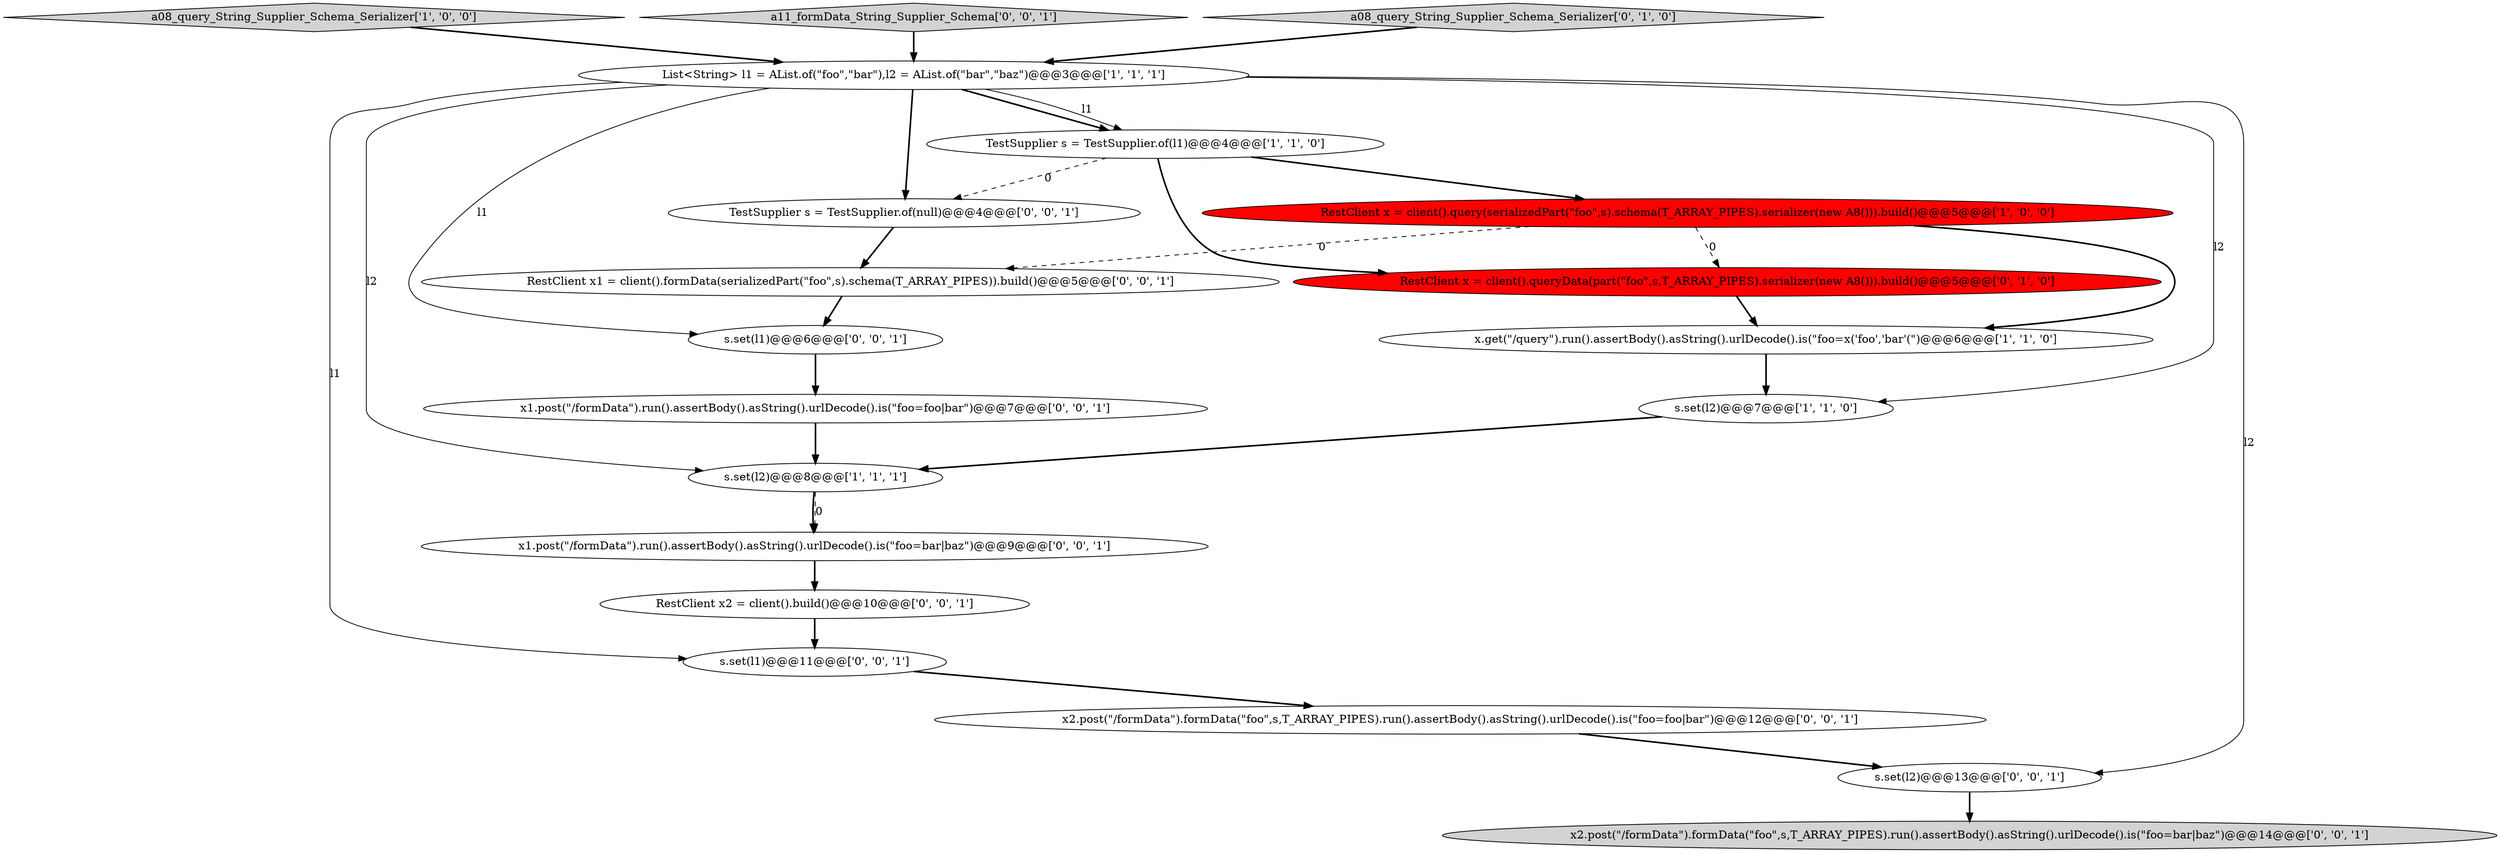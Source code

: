 digraph {
16 [style = filled, label = "RestClient x1 = client().formData(serializedPart(\"foo\",s).schema(T_ARRAY_PIPES)).build()@@@5@@@['0', '0', '1']", fillcolor = white, shape = ellipse image = "AAA0AAABBB3BBB"];
2 [style = filled, label = "RestClient x = client().query(serializedPart(\"foo\",s).schema(T_ARRAY_PIPES).serializer(new A8())).build()@@@5@@@['1', '0', '0']", fillcolor = red, shape = ellipse image = "AAA1AAABBB1BBB"];
3 [style = filled, label = "TestSupplier s = TestSupplier.of(l1)@@@4@@@['1', '1', '0']", fillcolor = white, shape = ellipse image = "AAA0AAABBB1BBB"];
11 [style = filled, label = "TestSupplier s = TestSupplier.of(null)@@@4@@@['0', '0', '1']", fillcolor = white, shape = ellipse image = "AAA0AAABBB3BBB"];
13 [style = filled, label = "s.set(l2)@@@13@@@['0', '0', '1']", fillcolor = white, shape = ellipse image = "AAA0AAABBB3BBB"];
0 [style = filled, label = "s.set(l2)@@@7@@@['1', '1', '0']", fillcolor = white, shape = ellipse image = "AAA0AAABBB1BBB"];
6 [style = filled, label = "a08_query_String_Supplier_Schema_Serializer['1', '0', '0']", fillcolor = lightgray, shape = diamond image = "AAA0AAABBB1BBB"];
10 [style = filled, label = "a11_formData_String_Supplier_Schema['0', '0', '1']", fillcolor = lightgray, shape = diamond image = "AAA0AAABBB3BBB"];
14 [style = filled, label = "x2.post(\"/formData\").formData(\"foo\",s,T_ARRAY_PIPES).run().assertBody().asString().urlDecode().is(\"foo=foo|bar\")@@@12@@@['0', '0', '1']", fillcolor = white, shape = ellipse image = "AAA0AAABBB3BBB"];
12 [style = filled, label = "x2.post(\"/formData\").formData(\"foo\",s,T_ARRAY_PIPES).run().assertBody().asString().urlDecode().is(\"foo=bar|baz\")@@@14@@@['0', '0', '1']", fillcolor = lightgray, shape = ellipse image = "AAA0AAABBB3BBB"];
17 [style = filled, label = "x1.post(\"/formData\").run().assertBody().asString().urlDecode().is(\"foo=foo|bar\")@@@7@@@['0', '0', '1']", fillcolor = white, shape = ellipse image = "AAA0AAABBB3BBB"];
7 [style = filled, label = "RestClient x = client().queryData(part(\"foo\",s,T_ARRAY_PIPES).serializer(new A8())).build()@@@5@@@['0', '1', '0']", fillcolor = red, shape = ellipse image = "AAA1AAABBB2BBB"];
4 [style = filled, label = "x.get(\"/query\").run().assertBody().asString().urlDecode().is(\"foo=x('foo','bar'(\")@@@6@@@['1', '1', '0']", fillcolor = white, shape = ellipse image = "AAA0AAABBB1BBB"];
8 [style = filled, label = "a08_query_String_Supplier_Schema_Serializer['0', '1', '0']", fillcolor = lightgray, shape = diamond image = "AAA0AAABBB2BBB"];
19 [style = filled, label = "s.set(l1)@@@6@@@['0', '0', '1']", fillcolor = white, shape = ellipse image = "AAA0AAABBB3BBB"];
18 [style = filled, label = "RestClient x2 = client().build()@@@10@@@['0', '0', '1']", fillcolor = white, shape = ellipse image = "AAA0AAABBB3BBB"];
5 [style = filled, label = "List<String> l1 = AList.of(\"foo\",\"bar\"),l2 = AList.of(\"bar\",\"baz\")@@@3@@@['1', '1', '1']", fillcolor = white, shape = ellipse image = "AAA0AAABBB1BBB"];
1 [style = filled, label = "s.set(l2)@@@8@@@['1', '1', '1']", fillcolor = white, shape = ellipse image = "AAA0AAABBB1BBB"];
15 [style = filled, label = "x1.post(\"/formData\").run().assertBody().asString().urlDecode().is(\"foo=bar|baz\")@@@9@@@['0', '0', '1']", fillcolor = white, shape = ellipse image = "AAA0AAABBB3BBB"];
9 [style = filled, label = "s.set(l1)@@@11@@@['0', '0', '1']", fillcolor = white, shape = ellipse image = "AAA0AAABBB3BBB"];
5->3 [style = bold, label=""];
11->16 [style = bold, label=""];
5->3 [style = solid, label="l1"];
5->13 [style = solid, label="l2"];
17->1 [style = bold, label=""];
5->9 [style = solid, label="l1"];
1->15 [style = dashed, label="0"];
1->15 [style = bold, label=""];
19->17 [style = bold, label=""];
7->4 [style = bold, label=""];
16->19 [style = bold, label=""];
2->7 [style = dashed, label="0"];
2->4 [style = bold, label=""];
5->19 [style = solid, label="l1"];
15->18 [style = bold, label=""];
5->0 [style = solid, label="l2"];
4->0 [style = bold, label=""];
5->1 [style = solid, label="l2"];
6->5 [style = bold, label=""];
13->12 [style = bold, label=""];
10->5 [style = bold, label=""];
3->2 [style = bold, label=""];
8->5 [style = bold, label=""];
3->7 [style = bold, label=""];
0->1 [style = bold, label=""];
2->16 [style = dashed, label="0"];
18->9 [style = bold, label=""];
9->14 [style = bold, label=""];
5->11 [style = bold, label=""];
14->13 [style = bold, label=""];
3->11 [style = dashed, label="0"];
}
